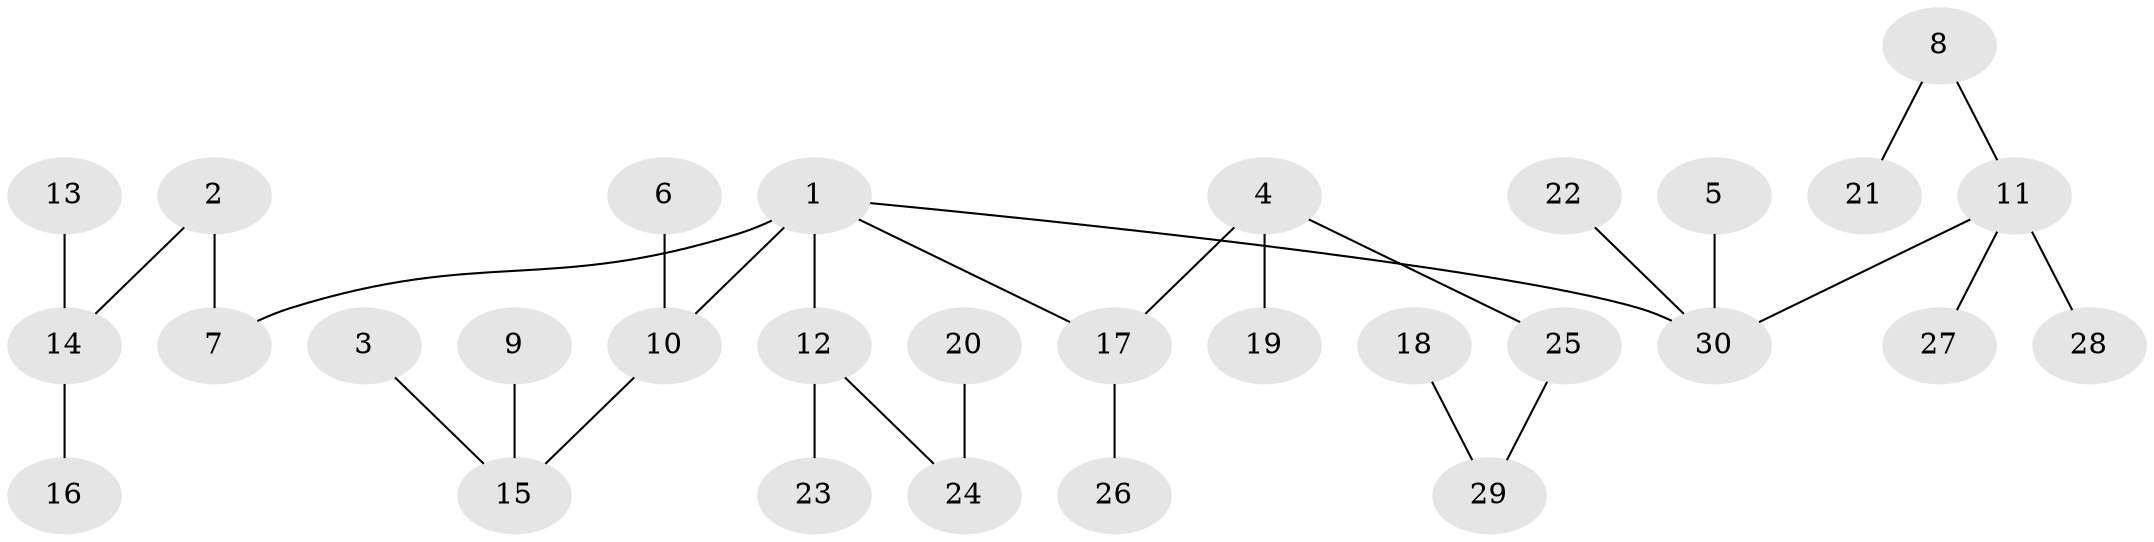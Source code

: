 // original degree distribution, {4: 0.0958904109589041, 3: 0.136986301369863, 5: 0.0136986301369863, 2: 0.2876712328767123, 1: 0.4520547945205479, 6: 0.0136986301369863}
// Generated by graph-tools (version 1.1) at 2025/37/03/04/25 23:37:27]
// undirected, 30 vertices, 29 edges
graph export_dot {
  node [color=gray90,style=filled];
  1;
  2;
  3;
  4;
  5;
  6;
  7;
  8;
  9;
  10;
  11;
  12;
  13;
  14;
  15;
  16;
  17;
  18;
  19;
  20;
  21;
  22;
  23;
  24;
  25;
  26;
  27;
  28;
  29;
  30;
  1 -- 7 [weight=1.0];
  1 -- 10 [weight=1.0];
  1 -- 12 [weight=1.0];
  1 -- 17 [weight=1.0];
  1 -- 30 [weight=1.0];
  2 -- 7 [weight=1.0];
  2 -- 14 [weight=1.0];
  3 -- 15 [weight=1.0];
  4 -- 17 [weight=1.0];
  4 -- 19 [weight=1.0];
  4 -- 25 [weight=1.0];
  5 -- 30 [weight=1.0];
  6 -- 10 [weight=1.0];
  8 -- 11 [weight=1.0];
  8 -- 21 [weight=1.0];
  9 -- 15 [weight=1.0];
  10 -- 15 [weight=1.0];
  11 -- 27 [weight=1.0];
  11 -- 28 [weight=1.0];
  11 -- 30 [weight=1.0];
  12 -- 23 [weight=1.0];
  12 -- 24 [weight=1.0];
  13 -- 14 [weight=1.0];
  14 -- 16 [weight=1.0];
  17 -- 26 [weight=1.0];
  18 -- 29 [weight=1.0];
  20 -- 24 [weight=1.0];
  22 -- 30 [weight=1.0];
  25 -- 29 [weight=1.0];
}
